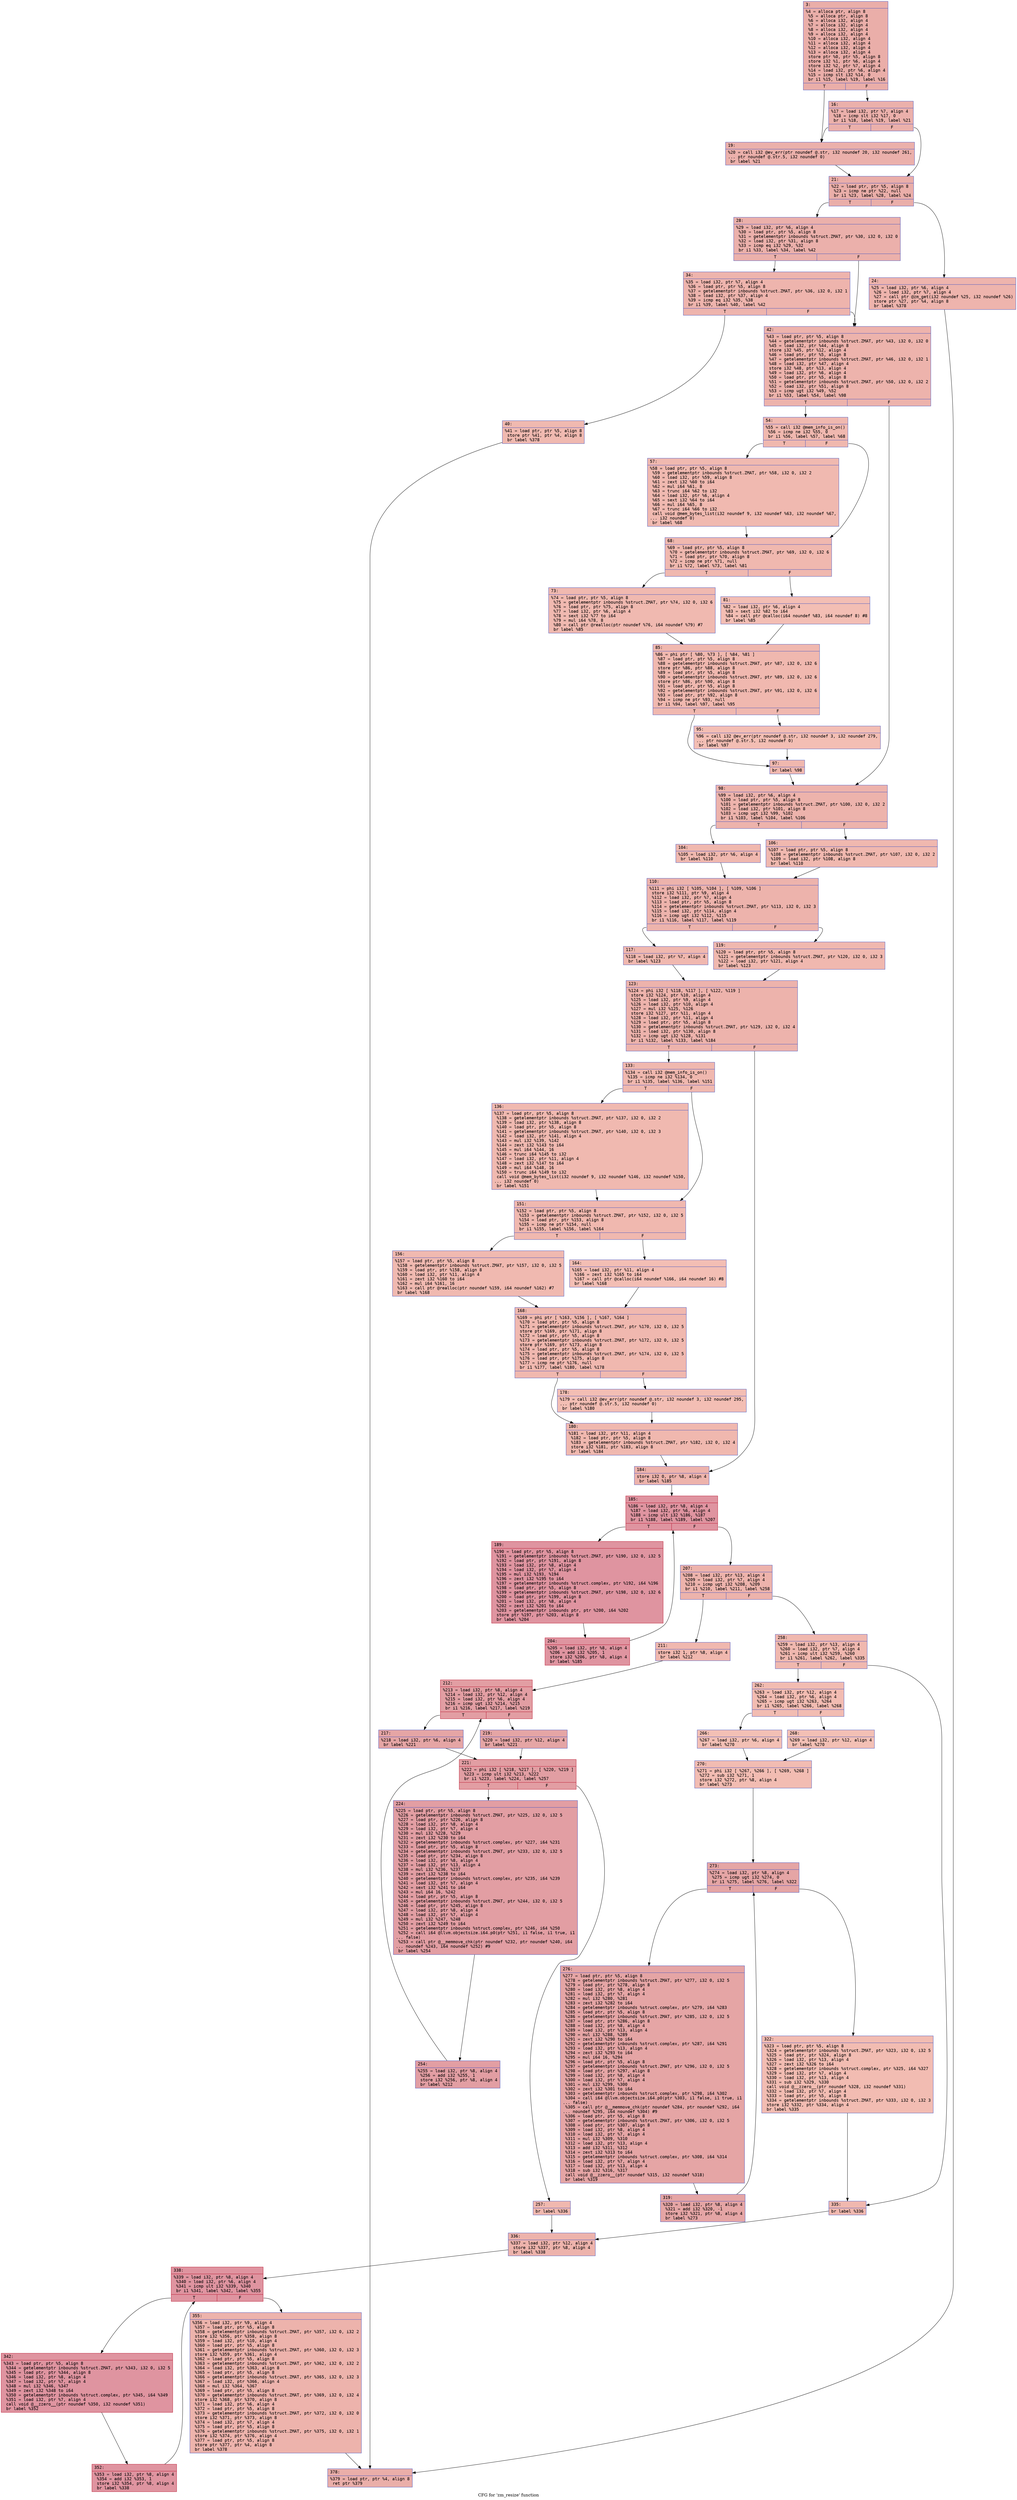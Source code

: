 digraph "CFG for 'zm_resize' function" {
	label="CFG for 'zm_resize' function";

	Node0x6000014c77f0 [shape=record,color="#3d50c3ff", style=filled, fillcolor="#d0473d70" fontname="Courier",label="{3:\l|  %4 = alloca ptr, align 8\l  %5 = alloca ptr, align 8\l  %6 = alloca i32, align 4\l  %7 = alloca i32, align 4\l  %8 = alloca i32, align 4\l  %9 = alloca i32, align 4\l  %10 = alloca i32, align 4\l  %11 = alloca i32, align 4\l  %12 = alloca i32, align 4\l  %13 = alloca i32, align 4\l  store ptr %0, ptr %5, align 8\l  store i32 %1, ptr %6, align 4\l  store i32 %2, ptr %7, align 4\l  %14 = load i32, ptr %6, align 4\l  %15 = icmp slt i32 %14, 0\l  br i1 %15, label %19, label %16\l|{<s0>T|<s1>F}}"];
	Node0x6000014c77f0:s0 -> Node0x6000014c7890[tooltip="3 -> 19\nProbability 37.50%" ];
	Node0x6000014c77f0:s1 -> Node0x6000014c7840[tooltip="3 -> 16\nProbability 62.50%" ];
	Node0x6000014c7840 [shape=record,color="#3d50c3ff", style=filled, fillcolor="#d24b4070" fontname="Courier",label="{16:\l|  %17 = load i32, ptr %7, align 4\l  %18 = icmp slt i32 %17, 0\l  br i1 %18, label %19, label %21\l|{<s0>T|<s1>F}}"];
	Node0x6000014c7840:s0 -> Node0x6000014c7890[tooltip="16 -> 19\nProbability 37.50%" ];
	Node0x6000014c7840:s1 -> Node0x6000014c78e0[tooltip="16 -> 21\nProbability 62.50%" ];
	Node0x6000014c7890 [shape=record,color="#3d50c3ff", style=filled, fillcolor="#d24b4070" fontname="Courier",label="{19:\l|  %20 = call i32 @ev_err(ptr noundef @.str, i32 noundef 20, i32 noundef 261,\l... ptr noundef @.str.5, i32 noundef 0)\l  br label %21\l}"];
	Node0x6000014c7890 -> Node0x6000014c78e0[tooltip="19 -> 21\nProbability 100.00%" ];
	Node0x6000014c78e0 [shape=record,color="#3d50c3ff", style=filled, fillcolor="#d0473d70" fontname="Courier",label="{21:\l|  %22 = load ptr, ptr %5, align 8\l  %23 = icmp ne ptr %22, null\l  br i1 %23, label %28, label %24\l|{<s0>T|<s1>F}}"];
	Node0x6000014c78e0:s0 -> Node0x6000014c7980[tooltip="21 -> 28\nProbability 62.50%" ];
	Node0x6000014c78e0:s1 -> Node0x6000014c7930[tooltip="21 -> 24\nProbability 37.50%" ];
	Node0x6000014c7930 [shape=record,color="#3d50c3ff", style=filled, fillcolor="#d8564670" fontname="Courier",label="{24:\l|  %25 = load i32, ptr %6, align 4\l  %26 = load i32, ptr %7, align 4\l  %27 = call ptr @zm_get(i32 noundef %25, i32 noundef %26)\l  store ptr %27, ptr %4, align 8\l  br label %378\l}"];
	Node0x6000014c7930 -> Node0x6000014c0af0[tooltip="24 -> 378\nProbability 100.00%" ];
	Node0x6000014c7980 [shape=record,color="#3d50c3ff", style=filled, fillcolor="#d24b4070" fontname="Courier",label="{28:\l|  %29 = load i32, ptr %6, align 4\l  %30 = load ptr, ptr %5, align 8\l  %31 = getelementptr inbounds %struct.ZMAT, ptr %30, i32 0, i32 0\l  %32 = load i32, ptr %31, align 8\l  %33 = icmp eq i32 %29, %32\l  br i1 %33, label %34, label %42\l|{<s0>T|<s1>F}}"];
	Node0x6000014c7980:s0 -> Node0x6000014c79d0[tooltip="28 -> 34\nProbability 50.00%" ];
	Node0x6000014c7980:s1 -> Node0x6000014c7a70[tooltip="28 -> 42\nProbability 50.00%" ];
	Node0x6000014c79d0 [shape=record,color="#3d50c3ff", style=filled, fillcolor="#d8564670" fontname="Courier",label="{34:\l|  %35 = load i32, ptr %7, align 4\l  %36 = load ptr, ptr %5, align 8\l  %37 = getelementptr inbounds %struct.ZMAT, ptr %36, i32 0, i32 1\l  %38 = load i32, ptr %37, align 4\l  %39 = icmp eq i32 %35, %38\l  br i1 %39, label %40, label %42\l|{<s0>T|<s1>F}}"];
	Node0x6000014c79d0:s0 -> Node0x6000014c7a20[tooltip="34 -> 40\nProbability 50.00%" ];
	Node0x6000014c79d0:s1 -> Node0x6000014c7a70[tooltip="34 -> 42\nProbability 50.00%" ];
	Node0x6000014c7a20 [shape=record,color="#3d50c3ff", style=filled, fillcolor="#de614d70" fontname="Courier",label="{40:\l|  %41 = load ptr, ptr %5, align 8\l  store ptr %41, ptr %4, align 8\l  br label %378\l}"];
	Node0x6000014c7a20 -> Node0x6000014c0af0[tooltip="40 -> 378\nProbability 100.00%" ];
	Node0x6000014c7a70 [shape=record,color="#3d50c3ff", style=filled, fillcolor="#d6524470" fontname="Courier",label="{42:\l|  %43 = load ptr, ptr %5, align 8\l  %44 = getelementptr inbounds %struct.ZMAT, ptr %43, i32 0, i32 0\l  %45 = load i32, ptr %44, align 8\l  store i32 %45, ptr %12, align 4\l  %46 = load ptr, ptr %5, align 8\l  %47 = getelementptr inbounds %struct.ZMAT, ptr %46, i32 0, i32 1\l  %48 = load i32, ptr %47, align 4\l  store i32 %48, ptr %13, align 4\l  %49 = load i32, ptr %6, align 4\l  %50 = load ptr, ptr %5, align 8\l  %51 = getelementptr inbounds %struct.ZMAT, ptr %50, i32 0, i32 2\l  %52 = load i32, ptr %51, align 8\l  %53 = icmp ugt i32 %49, %52\l  br i1 %53, label %54, label %98\l|{<s0>T|<s1>F}}"];
	Node0x6000014c7a70:s0 -> Node0x6000014c7ac0[tooltip="42 -> 54\nProbability 50.00%" ];
	Node0x6000014c7a70:s1 -> Node0x6000014c7d40[tooltip="42 -> 98\nProbability 50.00%" ];
	Node0x6000014c7ac0 [shape=record,color="#3d50c3ff", style=filled, fillcolor="#dc5d4a70" fontname="Courier",label="{54:\l|  %55 = call i32 @mem_info_is_on()\l  %56 = icmp ne i32 %55, 0\l  br i1 %56, label %57, label %68\l|{<s0>T|<s1>F}}"];
	Node0x6000014c7ac0:s0 -> Node0x6000014c7b10[tooltip="54 -> 57\nProbability 62.50%" ];
	Node0x6000014c7ac0:s1 -> Node0x6000014c7b60[tooltip="54 -> 68\nProbability 37.50%" ];
	Node0x6000014c7b10 [shape=record,color="#3d50c3ff", style=filled, fillcolor="#de614d70" fontname="Courier",label="{57:\l|  %58 = load ptr, ptr %5, align 8\l  %59 = getelementptr inbounds %struct.ZMAT, ptr %58, i32 0, i32 2\l  %60 = load i32, ptr %59, align 8\l  %61 = zext i32 %60 to i64\l  %62 = mul i64 %61, 8\l  %63 = trunc i64 %62 to i32\l  %64 = load i32, ptr %6, align 4\l  %65 = sext i32 %64 to i64\l  %66 = mul i64 %65, 8\l  %67 = trunc i64 %66 to i32\l  call void @mem_bytes_list(i32 noundef 9, i32 noundef %63, i32 noundef %67,\l... i32 noundef 0)\l  br label %68\l}"];
	Node0x6000014c7b10 -> Node0x6000014c7b60[tooltip="57 -> 68\nProbability 100.00%" ];
	Node0x6000014c7b60 [shape=record,color="#3d50c3ff", style=filled, fillcolor="#dc5d4a70" fontname="Courier",label="{68:\l|  %69 = load ptr, ptr %5, align 8\l  %70 = getelementptr inbounds %struct.ZMAT, ptr %69, i32 0, i32 6\l  %71 = load ptr, ptr %70, align 8\l  %72 = icmp ne ptr %71, null\l  br i1 %72, label %73, label %81\l|{<s0>T|<s1>F}}"];
	Node0x6000014c7b60:s0 -> Node0x6000014c7bb0[tooltip="68 -> 73\nProbability 62.50%" ];
	Node0x6000014c7b60:s1 -> Node0x6000014c7c00[tooltip="68 -> 81\nProbability 37.50%" ];
	Node0x6000014c7bb0 [shape=record,color="#3d50c3ff", style=filled, fillcolor="#de614d70" fontname="Courier",label="{73:\l|  %74 = load ptr, ptr %5, align 8\l  %75 = getelementptr inbounds %struct.ZMAT, ptr %74, i32 0, i32 6\l  %76 = load ptr, ptr %75, align 8\l  %77 = load i32, ptr %6, align 4\l  %78 = sext i32 %77 to i64\l  %79 = mul i64 %78, 8\l  %80 = call ptr @realloc(ptr noundef %76, i64 noundef %79) #7\l  br label %85\l}"];
	Node0x6000014c7bb0 -> Node0x6000014c7c50[tooltip="73 -> 85\nProbability 100.00%" ];
	Node0x6000014c7c00 [shape=record,color="#3d50c3ff", style=filled, fillcolor="#e36c5570" fontname="Courier",label="{81:\l|  %82 = load i32, ptr %6, align 4\l  %83 = sext i32 %82 to i64\l  %84 = call ptr @calloc(i64 noundef %83, i64 noundef 8) #8\l  br label %85\l}"];
	Node0x6000014c7c00 -> Node0x6000014c7c50[tooltip="81 -> 85\nProbability 100.00%" ];
	Node0x6000014c7c50 [shape=record,color="#3d50c3ff", style=filled, fillcolor="#dc5d4a70" fontname="Courier",label="{85:\l|  %86 = phi ptr [ %80, %73 ], [ %84, %81 ]\l  %87 = load ptr, ptr %5, align 8\l  %88 = getelementptr inbounds %struct.ZMAT, ptr %87, i32 0, i32 6\l  store ptr %86, ptr %88, align 8\l  %89 = load ptr, ptr %5, align 8\l  %90 = getelementptr inbounds %struct.ZMAT, ptr %89, i32 0, i32 6\l  store ptr %86, ptr %90, align 8\l  %91 = load ptr, ptr %5, align 8\l  %92 = getelementptr inbounds %struct.ZMAT, ptr %91, i32 0, i32 6\l  %93 = load ptr, ptr %92, align 8\l  %94 = icmp ne ptr %93, null\l  br i1 %94, label %97, label %95\l|{<s0>T|<s1>F}}"];
	Node0x6000014c7c50:s0 -> Node0x6000014c7cf0[tooltip="85 -> 97\nProbability 62.50%" ];
	Node0x6000014c7c50:s1 -> Node0x6000014c7ca0[tooltip="85 -> 95\nProbability 37.50%" ];
	Node0x6000014c7ca0 [shape=record,color="#3d50c3ff", style=filled, fillcolor="#e36c5570" fontname="Courier",label="{95:\l|  %96 = call i32 @ev_err(ptr noundef @.str, i32 noundef 3, i32 noundef 279,\l... ptr noundef @.str.5, i32 noundef 0)\l  br label %97\l}"];
	Node0x6000014c7ca0 -> Node0x6000014c7cf0[tooltip="95 -> 97\nProbability 100.00%" ];
	Node0x6000014c7cf0 [shape=record,color="#3d50c3ff", style=filled, fillcolor="#dc5d4a70" fontname="Courier",label="{97:\l|  br label %98\l}"];
	Node0x6000014c7cf0 -> Node0x6000014c7d40[tooltip="97 -> 98\nProbability 100.00%" ];
	Node0x6000014c7d40 [shape=record,color="#3d50c3ff", style=filled, fillcolor="#d6524470" fontname="Courier",label="{98:\l|  %99 = load i32, ptr %6, align 4\l  %100 = load ptr, ptr %5, align 8\l  %101 = getelementptr inbounds %struct.ZMAT, ptr %100, i32 0, i32 2\l  %102 = load i32, ptr %101, align 8\l  %103 = icmp ugt i32 %99, %102\l  br i1 %103, label %104, label %106\l|{<s0>T|<s1>F}}"];
	Node0x6000014c7d40:s0 -> Node0x6000014c7d90[tooltip="98 -> 104\nProbability 50.00%" ];
	Node0x6000014c7d40:s1 -> Node0x6000014c7de0[tooltip="98 -> 106\nProbability 50.00%" ];
	Node0x6000014c7d90 [shape=record,color="#3d50c3ff", style=filled, fillcolor="#dc5d4a70" fontname="Courier",label="{104:\l|  %105 = load i32, ptr %6, align 4\l  br label %110\l}"];
	Node0x6000014c7d90 -> Node0x6000014c7e30[tooltip="104 -> 110\nProbability 100.00%" ];
	Node0x6000014c7de0 [shape=record,color="#3d50c3ff", style=filled, fillcolor="#dc5d4a70" fontname="Courier",label="{106:\l|  %107 = load ptr, ptr %5, align 8\l  %108 = getelementptr inbounds %struct.ZMAT, ptr %107, i32 0, i32 2\l  %109 = load i32, ptr %108, align 8\l  br label %110\l}"];
	Node0x6000014c7de0 -> Node0x6000014c7e30[tooltip="106 -> 110\nProbability 100.00%" ];
	Node0x6000014c7e30 [shape=record,color="#3d50c3ff", style=filled, fillcolor="#d6524470" fontname="Courier",label="{110:\l|  %111 = phi i32 [ %105, %104 ], [ %109, %106 ]\l  store i32 %111, ptr %9, align 4\l  %112 = load i32, ptr %7, align 4\l  %113 = load ptr, ptr %5, align 8\l  %114 = getelementptr inbounds %struct.ZMAT, ptr %113, i32 0, i32 3\l  %115 = load i32, ptr %114, align 4\l  %116 = icmp ugt i32 %112, %115\l  br i1 %116, label %117, label %119\l|{<s0>T|<s1>F}}"];
	Node0x6000014c7e30:s0 -> Node0x6000014c7e80[tooltip="110 -> 117\nProbability 50.00%" ];
	Node0x6000014c7e30:s1 -> Node0x6000014c7ed0[tooltip="110 -> 119\nProbability 50.00%" ];
	Node0x6000014c7e80 [shape=record,color="#3d50c3ff", style=filled, fillcolor="#dc5d4a70" fontname="Courier",label="{117:\l|  %118 = load i32, ptr %7, align 4\l  br label %123\l}"];
	Node0x6000014c7e80 -> Node0x6000014c7f20[tooltip="117 -> 123\nProbability 100.00%" ];
	Node0x6000014c7ed0 [shape=record,color="#3d50c3ff", style=filled, fillcolor="#dc5d4a70" fontname="Courier",label="{119:\l|  %120 = load ptr, ptr %5, align 8\l  %121 = getelementptr inbounds %struct.ZMAT, ptr %120, i32 0, i32 3\l  %122 = load i32, ptr %121, align 4\l  br label %123\l}"];
	Node0x6000014c7ed0 -> Node0x6000014c7f20[tooltip="119 -> 123\nProbability 100.00%" ];
	Node0x6000014c7f20 [shape=record,color="#3d50c3ff", style=filled, fillcolor="#d6524470" fontname="Courier",label="{123:\l|  %124 = phi i32 [ %118, %117 ], [ %122, %119 ]\l  store i32 %124, ptr %10, align 4\l  %125 = load i32, ptr %9, align 4\l  %126 = load i32, ptr %10, align 4\l  %127 = mul i32 %125, %126\l  store i32 %127, ptr %11, align 4\l  %128 = load i32, ptr %11, align 4\l  %129 = load ptr, ptr %5, align 8\l  %130 = getelementptr inbounds %struct.ZMAT, ptr %129, i32 0, i32 4\l  %131 = load i32, ptr %130, align 8\l  %132 = icmp ugt i32 %128, %131\l  br i1 %132, label %133, label %184\l|{<s0>T|<s1>F}}"];
	Node0x6000014c7f20:s0 -> Node0x6000014c7f70[tooltip="123 -> 133\nProbability 50.00%" ];
	Node0x6000014c7f20:s1 -> Node0x6000014c0230[tooltip="123 -> 184\nProbability 50.00%" ];
	Node0x6000014c7f70 [shape=record,color="#3d50c3ff", style=filled, fillcolor="#dc5d4a70" fontname="Courier",label="{133:\l|  %134 = call i32 @mem_info_is_on()\l  %135 = icmp ne i32 %134, 0\l  br i1 %135, label %136, label %151\l|{<s0>T|<s1>F}}"];
	Node0x6000014c7f70:s0 -> Node0x6000014c0000[tooltip="133 -> 136\nProbability 62.50%" ];
	Node0x6000014c7f70:s1 -> Node0x6000014c0050[tooltip="133 -> 151\nProbability 37.50%" ];
	Node0x6000014c0000 [shape=record,color="#3d50c3ff", style=filled, fillcolor="#de614d70" fontname="Courier",label="{136:\l|  %137 = load ptr, ptr %5, align 8\l  %138 = getelementptr inbounds %struct.ZMAT, ptr %137, i32 0, i32 2\l  %139 = load i32, ptr %138, align 8\l  %140 = load ptr, ptr %5, align 8\l  %141 = getelementptr inbounds %struct.ZMAT, ptr %140, i32 0, i32 3\l  %142 = load i32, ptr %141, align 4\l  %143 = mul i32 %139, %142\l  %144 = zext i32 %143 to i64\l  %145 = mul i64 %144, 16\l  %146 = trunc i64 %145 to i32\l  %147 = load i32, ptr %11, align 4\l  %148 = zext i32 %147 to i64\l  %149 = mul i64 %148, 16\l  %150 = trunc i64 %149 to i32\l  call void @mem_bytes_list(i32 noundef 9, i32 noundef %146, i32 noundef %150,\l... i32 noundef 0)\l  br label %151\l}"];
	Node0x6000014c0000 -> Node0x6000014c0050[tooltip="136 -> 151\nProbability 100.00%" ];
	Node0x6000014c0050 [shape=record,color="#3d50c3ff", style=filled, fillcolor="#dc5d4a70" fontname="Courier",label="{151:\l|  %152 = load ptr, ptr %5, align 8\l  %153 = getelementptr inbounds %struct.ZMAT, ptr %152, i32 0, i32 5\l  %154 = load ptr, ptr %153, align 8\l  %155 = icmp ne ptr %154, null\l  br i1 %155, label %156, label %164\l|{<s0>T|<s1>F}}"];
	Node0x6000014c0050:s0 -> Node0x6000014c00a0[tooltip="151 -> 156\nProbability 62.50%" ];
	Node0x6000014c0050:s1 -> Node0x6000014c00f0[tooltip="151 -> 164\nProbability 37.50%" ];
	Node0x6000014c00a0 [shape=record,color="#3d50c3ff", style=filled, fillcolor="#de614d70" fontname="Courier",label="{156:\l|  %157 = load ptr, ptr %5, align 8\l  %158 = getelementptr inbounds %struct.ZMAT, ptr %157, i32 0, i32 5\l  %159 = load ptr, ptr %158, align 8\l  %160 = load i32, ptr %11, align 4\l  %161 = zext i32 %160 to i64\l  %162 = mul i64 %161, 16\l  %163 = call ptr @realloc(ptr noundef %159, i64 noundef %162) #7\l  br label %168\l}"];
	Node0x6000014c00a0 -> Node0x6000014c0140[tooltip="156 -> 168\nProbability 100.00%" ];
	Node0x6000014c00f0 [shape=record,color="#3d50c3ff", style=filled, fillcolor="#e36c5570" fontname="Courier",label="{164:\l|  %165 = load i32, ptr %11, align 4\l  %166 = zext i32 %165 to i64\l  %167 = call ptr @calloc(i64 noundef %166, i64 noundef 16) #8\l  br label %168\l}"];
	Node0x6000014c00f0 -> Node0x6000014c0140[tooltip="164 -> 168\nProbability 100.00%" ];
	Node0x6000014c0140 [shape=record,color="#3d50c3ff", style=filled, fillcolor="#dc5d4a70" fontname="Courier",label="{168:\l|  %169 = phi ptr [ %163, %156 ], [ %167, %164 ]\l  %170 = load ptr, ptr %5, align 8\l  %171 = getelementptr inbounds %struct.ZMAT, ptr %170, i32 0, i32 5\l  store ptr %169, ptr %171, align 8\l  %172 = load ptr, ptr %5, align 8\l  %173 = getelementptr inbounds %struct.ZMAT, ptr %172, i32 0, i32 5\l  store ptr %169, ptr %173, align 8\l  %174 = load ptr, ptr %5, align 8\l  %175 = getelementptr inbounds %struct.ZMAT, ptr %174, i32 0, i32 5\l  %176 = load ptr, ptr %175, align 8\l  %177 = icmp ne ptr %176, null\l  br i1 %177, label %180, label %178\l|{<s0>T|<s1>F}}"];
	Node0x6000014c0140:s0 -> Node0x6000014c01e0[tooltip="168 -> 180\nProbability 62.50%" ];
	Node0x6000014c0140:s1 -> Node0x6000014c0190[tooltip="168 -> 178\nProbability 37.50%" ];
	Node0x6000014c0190 [shape=record,color="#3d50c3ff", style=filled, fillcolor="#e36c5570" fontname="Courier",label="{178:\l|  %179 = call i32 @ev_err(ptr noundef @.str, i32 noundef 3, i32 noundef 295,\l... ptr noundef @.str.5, i32 noundef 0)\l  br label %180\l}"];
	Node0x6000014c0190 -> Node0x6000014c01e0[tooltip="178 -> 180\nProbability 100.00%" ];
	Node0x6000014c01e0 [shape=record,color="#3d50c3ff", style=filled, fillcolor="#dc5d4a70" fontname="Courier",label="{180:\l|  %181 = load i32, ptr %11, align 4\l  %182 = load ptr, ptr %5, align 8\l  %183 = getelementptr inbounds %struct.ZMAT, ptr %182, i32 0, i32 4\l  store i32 %181, ptr %183, align 8\l  br label %184\l}"];
	Node0x6000014c01e0 -> Node0x6000014c0230[tooltip="180 -> 184\nProbability 100.00%" ];
	Node0x6000014c0230 [shape=record,color="#3d50c3ff", style=filled, fillcolor="#d6524470" fontname="Courier",label="{184:\l|  store i32 0, ptr %8, align 4\l  br label %185\l}"];
	Node0x6000014c0230 -> Node0x6000014c0280[tooltip="184 -> 185\nProbability 100.00%" ];
	Node0x6000014c0280 [shape=record,color="#b70d28ff", style=filled, fillcolor="#b70d2870" fontname="Courier",label="{185:\l|  %186 = load i32, ptr %8, align 4\l  %187 = load i32, ptr %6, align 4\l  %188 = icmp ult i32 %186, %187\l  br i1 %188, label %189, label %207\l|{<s0>T|<s1>F}}"];
	Node0x6000014c0280:s0 -> Node0x6000014c02d0[tooltip="185 -> 189\nProbability 96.88%" ];
	Node0x6000014c0280:s1 -> Node0x6000014c0370[tooltip="185 -> 207\nProbability 3.12%" ];
	Node0x6000014c02d0 [shape=record,color="#b70d28ff", style=filled, fillcolor="#b70d2870" fontname="Courier",label="{189:\l|  %190 = load ptr, ptr %5, align 8\l  %191 = getelementptr inbounds %struct.ZMAT, ptr %190, i32 0, i32 5\l  %192 = load ptr, ptr %191, align 8\l  %193 = load i32, ptr %8, align 4\l  %194 = load i32, ptr %7, align 4\l  %195 = mul i32 %193, %194\l  %196 = zext i32 %195 to i64\l  %197 = getelementptr inbounds %struct.complex, ptr %192, i64 %196\l  %198 = load ptr, ptr %5, align 8\l  %199 = getelementptr inbounds %struct.ZMAT, ptr %198, i32 0, i32 6\l  %200 = load ptr, ptr %199, align 8\l  %201 = load i32, ptr %8, align 4\l  %202 = zext i32 %201 to i64\l  %203 = getelementptr inbounds ptr, ptr %200, i64 %202\l  store ptr %197, ptr %203, align 8\l  br label %204\l}"];
	Node0x6000014c02d0 -> Node0x6000014c0320[tooltip="189 -> 204\nProbability 100.00%" ];
	Node0x6000014c0320 [shape=record,color="#b70d28ff", style=filled, fillcolor="#b70d2870" fontname="Courier",label="{204:\l|  %205 = load i32, ptr %8, align 4\l  %206 = add i32 %205, 1\l  store i32 %206, ptr %8, align 4\l  br label %185\l}"];
	Node0x6000014c0320 -> Node0x6000014c0280[tooltip="204 -> 185\nProbability 100.00%" ];
	Node0x6000014c0370 [shape=record,color="#3d50c3ff", style=filled, fillcolor="#d6524470" fontname="Courier",label="{207:\l|  %208 = load i32, ptr %13, align 4\l  %209 = load i32, ptr %7, align 4\l  %210 = icmp ugt i32 %208, %209\l  br i1 %210, label %211, label %258\l|{<s0>T|<s1>F}}"];
	Node0x6000014c0370:s0 -> Node0x6000014c03c0[tooltip="207 -> 211\nProbability 50.00%" ];
	Node0x6000014c0370:s1 -> Node0x6000014c0640[tooltip="207 -> 258\nProbability 50.00%" ];
	Node0x6000014c03c0 [shape=record,color="#3d50c3ff", style=filled, fillcolor="#dc5d4a70" fontname="Courier",label="{211:\l|  store i32 1, ptr %8, align 4\l  br label %212\l}"];
	Node0x6000014c03c0 -> Node0x6000014c0410[tooltip="211 -> 212\nProbability 100.00%" ];
	Node0x6000014c0410 [shape=record,color="#b70d28ff", style=filled, fillcolor="#be242e70" fontname="Courier",label="{212:\l|  %213 = load i32, ptr %8, align 4\l  %214 = load i32, ptr %12, align 4\l  %215 = load i32, ptr %6, align 4\l  %216 = icmp ugt i32 %214, %215\l  br i1 %216, label %217, label %219\l|{<s0>T|<s1>F}}"];
	Node0x6000014c0410:s0 -> Node0x6000014c0460[tooltip="212 -> 217\nProbability 50.00%" ];
	Node0x6000014c0410:s1 -> Node0x6000014c04b0[tooltip="212 -> 219\nProbability 50.00%" ];
	Node0x6000014c0460 [shape=record,color="#3d50c3ff", style=filled, fillcolor="#c5333470" fontname="Courier",label="{217:\l|  %218 = load i32, ptr %6, align 4\l  br label %221\l}"];
	Node0x6000014c0460 -> Node0x6000014c0500[tooltip="217 -> 221\nProbability 100.00%" ];
	Node0x6000014c04b0 [shape=record,color="#3d50c3ff", style=filled, fillcolor="#c5333470" fontname="Courier",label="{219:\l|  %220 = load i32, ptr %12, align 4\l  br label %221\l}"];
	Node0x6000014c04b0 -> Node0x6000014c0500[tooltip="219 -> 221\nProbability 100.00%" ];
	Node0x6000014c0500 [shape=record,color="#b70d28ff", style=filled, fillcolor="#be242e70" fontname="Courier",label="{221:\l|  %222 = phi i32 [ %218, %217 ], [ %220, %219 ]\l  %223 = icmp ult i32 %213, %222\l  br i1 %223, label %224, label %257\l|{<s0>T|<s1>F}}"];
	Node0x6000014c0500:s0 -> Node0x6000014c0550[tooltip="221 -> 224\nProbability 96.88%" ];
	Node0x6000014c0500:s1 -> Node0x6000014c05f0[tooltip="221 -> 257\nProbability 3.12%" ];
	Node0x6000014c0550 [shape=record,color="#3d50c3ff", style=filled, fillcolor="#be242e70" fontname="Courier",label="{224:\l|  %225 = load ptr, ptr %5, align 8\l  %226 = getelementptr inbounds %struct.ZMAT, ptr %225, i32 0, i32 5\l  %227 = load ptr, ptr %226, align 8\l  %228 = load i32, ptr %8, align 4\l  %229 = load i32, ptr %7, align 4\l  %230 = mul i32 %228, %229\l  %231 = zext i32 %230 to i64\l  %232 = getelementptr inbounds %struct.complex, ptr %227, i64 %231\l  %233 = load ptr, ptr %5, align 8\l  %234 = getelementptr inbounds %struct.ZMAT, ptr %233, i32 0, i32 5\l  %235 = load ptr, ptr %234, align 8\l  %236 = load i32, ptr %8, align 4\l  %237 = load i32, ptr %13, align 4\l  %238 = mul i32 %236, %237\l  %239 = zext i32 %238 to i64\l  %240 = getelementptr inbounds %struct.complex, ptr %235, i64 %239\l  %241 = load i32, ptr %7, align 4\l  %242 = sext i32 %241 to i64\l  %243 = mul i64 16, %242\l  %244 = load ptr, ptr %5, align 8\l  %245 = getelementptr inbounds %struct.ZMAT, ptr %244, i32 0, i32 5\l  %246 = load ptr, ptr %245, align 8\l  %247 = load i32, ptr %8, align 4\l  %248 = load i32, ptr %7, align 4\l  %249 = mul i32 %247, %248\l  %250 = zext i32 %249 to i64\l  %251 = getelementptr inbounds %struct.complex, ptr %246, i64 %250\l  %252 = call i64 @llvm.objectsize.i64.p0(ptr %251, i1 false, i1 true, i1\l... false)\l  %253 = call ptr @__memmove_chk(ptr noundef %232, ptr noundef %240, i64\l... noundef %243, i64 noundef %252) #9\l  br label %254\l}"];
	Node0x6000014c0550 -> Node0x6000014c05a0[tooltip="224 -> 254\nProbability 100.00%" ];
	Node0x6000014c05a0 [shape=record,color="#3d50c3ff", style=filled, fillcolor="#be242e70" fontname="Courier",label="{254:\l|  %255 = load i32, ptr %8, align 4\l  %256 = add i32 %255, 1\l  store i32 %256, ptr %8, align 4\l  br label %212\l}"];
	Node0x6000014c05a0 -> Node0x6000014c0410[tooltip="254 -> 212\nProbability 100.00%" ];
	Node0x6000014c05f0 [shape=record,color="#3d50c3ff", style=filled, fillcolor="#dc5d4a70" fontname="Courier",label="{257:\l|  br label %336\l}"];
	Node0x6000014c05f0 -> Node0x6000014c0960[tooltip="257 -> 336\nProbability 100.00%" ];
	Node0x6000014c0640 [shape=record,color="#3d50c3ff", style=filled, fillcolor="#dc5d4a70" fontname="Courier",label="{258:\l|  %259 = load i32, ptr %13, align 4\l  %260 = load i32, ptr %7, align 4\l  %261 = icmp ult i32 %259, %260\l  br i1 %261, label %262, label %335\l|{<s0>T|<s1>F}}"];
	Node0x6000014c0640:s0 -> Node0x6000014c0690[tooltip="258 -> 262\nProbability 50.00%" ];
	Node0x6000014c0640:s1 -> Node0x6000014c0910[tooltip="258 -> 335\nProbability 50.00%" ];
	Node0x6000014c0690 [shape=record,color="#3d50c3ff", style=filled, fillcolor="#e1675170" fontname="Courier",label="{262:\l|  %263 = load i32, ptr %12, align 4\l  %264 = load i32, ptr %6, align 4\l  %265 = icmp ugt i32 %263, %264\l  br i1 %265, label %266, label %268\l|{<s0>T|<s1>F}}"];
	Node0x6000014c0690:s0 -> Node0x6000014c06e0[tooltip="262 -> 266\nProbability 50.00%" ];
	Node0x6000014c0690:s1 -> Node0x6000014c0730[tooltip="262 -> 268\nProbability 50.00%" ];
	Node0x6000014c06e0 [shape=record,color="#3d50c3ff", style=filled, fillcolor="#e5705870" fontname="Courier",label="{266:\l|  %267 = load i32, ptr %6, align 4\l  br label %270\l}"];
	Node0x6000014c06e0 -> Node0x6000014c0780[tooltip="266 -> 270\nProbability 100.00%" ];
	Node0x6000014c0730 [shape=record,color="#3d50c3ff", style=filled, fillcolor="#e5705870" fontname="Courier",label="{268:\l|  %269 = load i32, ptr %12, align 4\l  br label %270\l}"];
	Node0x6000014c0730 -> Node0x6000014c0780[tooltip="268 -> 270\nProbability 100.00%" ];
	Node0x6000014c0780 [shape=record,color="#3d50c3ff", style=filled, fillcolor="#e1675170" fontname="Courier",label="{270:\l|  %271 = phi i32 [ %267, %266 ], [ %269, %268 ]\l  %272 = sub i32 %271, 1\l  store i32 %272, ptr %8, align 4\l  br label %273\l}"];
	Node0x6000014c0780 -> Node0x6000014c07d0[tooltip="270 -> 273\nProbability 100.00%" ];
	Node0x6000014c07d0 [shape=record,color="#3d50c3ff", style=filled, fillcolor="#c5333470" fontname="Courier",label="{273:\l|  %274 = load i32, ptr %8, align 4\l  %275 = icmp ugt i32 %274, 0\l  br i1 %275, label %276, label %322\l|{<s0>T|<s1>F}}"];
	Node0x6000014c07d0:s0 -> Node0x6000014c0820[tooltip="273 -> 276\nProbability 96.88%" ];
	Node0x6000014c07d0:s1 -> Node0x6000014c08c0[tooltip="273 -> 322\nProbability 3.12%" ];
	Node0x6000014c0820 [shape=record,color="#3d50c3ff", style=filled, fillcolor="#c5333470" fontname="Courier",label="{276:\l|  %277 = load ptr, ptr %5, align 8\l  %278 = getelementptr inbounds %struct.ZMAT, ptr %277, i32 0, i32 5\l  %279 = load ptr, ptr %278, align 8\l  %280 = load i32, ptr %8, align 4\l  %281 = load i32, ptr %7, align 4\l  %282 = mul i32 %280, %281\l  %283 = zext i32 %282 to i64\l  %284 = getelementptr inbounds %struct.complex, ptr %279, i64 %283\l  %285 = load ptr, ptr %5, align 8\l  %286 = getelementptr inbounds %struct.ZMAT, ptr %285, i32 0, i32 5\l  %287 = load ptr, ptr %286, align 8\l  %288 = load i32, ptr %8, align 4\l  %289 = load i32, ptr %13, align 4\l  %290 = mul i32 %288, %289\l  %291 = zext i32 %290 to i64\l  %292 = getelementptr inbounds %struct.complex, ptr %287, i64 %291\l  %293 = load i32, ptr %13, align 4\l  %294 = zext i32 %293 to i64\l  %295 = mul i64 16, %294\l  %296 = load ptr, ptr %5, align 8\l  %297 = getelementptr inbounds %struct.ZMAT, ptr %296, i32 0, i32 5\l  %298 = load ptr, ptr %297, align 8\l  %299 = load i32, ptr %8, align 4\l  %300 = load i32, ptr %7, align 4\l  %301 = mul i32 %299, %300\l  %302 = zext i32 %301 to i64\l  %303 = getelementptr inbounds %struct.complex, ptr %298, i64 %302\l  %304 = call i64 @llvm.objectsize.i64.p0(ptr %303, i1 false, i1 true, i1\l... false)\l  %305 = call ptr @__memmove_chk(ptr noundef %284, ptr noundef %292, i64\l... noundef %295, i64 noundef %304) #9\l  %306 = load ptr, ptr %5, align 8\l  %307 = getelementptr inbounds %struct.ZMAT, ptr %306, i32 0, i32 5\l  %308 = load ptr, ptr %307, align 8\l  %309 = load i32, ptr %8, align 4\l  %310 = load i32, ptr %7, align 4\l  %311 = mul i32 %309, %310\l  %312 = load i32, ptr %13, align 4\l  %313 = add i32 %311, %312\l  %314 = zext i32 %313 to i64\l  %315 = getelementptr inbounds %struct.complex, ptr %308, i64 %314\l  %316 = load i32, ptr %7, align 4\l  %317 = load i32, ptr %13, align 4\l  %318 = sub i32 %316, %317\l  call void @__zzero__(ptr noundef %315, i32 noundef %318)\l  br label %319\l}"];
	Node0x6000014c0820 -> Node0x6000014c0870[tooltip="276 -> 319\nProbability 100.00%" ];
	Node0x6000014c0870 [shape=record,color="#3d50c3ff", style=filled, fillcolor="#c5333470" fontname="Courier",label="{319:\l|  %320 = load i32, ptr %8, align 4\l  %321 = add i32 %320, -1\l  store i32 %321, ptr %8, align 4\l  br label %273\l}"];
	Node0x6000014c0870 -> Node0x6000014c07d0[tooltip="319 -> 273\nProbability 100.00%" ];
	Node0x6000014c08c0 [shape=record,color="#3d50c3ff", style=filled, fillcolor="#e1675170" fontname="Courier",label="{322:\l|  %323 = load ptr, ptr %5, align 8\l  %324 = getelementptr inbounds %struct.ZMAT, ptr %323, i32 0, i32 5\l  %325 = load ptr, ptr %324, align 8\l  %326 = load i32, ptr %13, align 4\l  %327 = zext i32 %326 to i64\l  %328 = getelementptr inbounds %struct.complex, ptr %325, i64 %327\l  %329 = load i32, ptr %7, align 4\l  %330 = load i32, ptr %13, align 4\l  %331 = sub i32 %329, %330\l  call void @__zzero__(ptr noundef %328, i32 noundef %331)\l  %332 = load i32, ptr %7, align 4\l  %333 = load ptr, ptr %5, align 8\l  %334 = getelementptr inbounds %struct.ZMAT, ptr %333, i32 0, i32 3\l  store i32 %332, ptr %334, align 4\l  br label %335\l}"];
	Node0x6000014c08c0 -> Node0x6000014c0910[tooltip="322 -> 335\nProbability 100.00%" ];
	Node0x6000014c0910 [shape=record,color="#3d50c3ff", style=filled, fillcolor="#dc5d4a70" fontname="Courier",label="{335:\l|  br label %336\l}"];
	Node0x6000014c0910 -> Node0x6000014c0960[tooltip="335 -> 336\nProbability 100.00%" ];
	Node0x6000014c0960 [shape=record,color="#3d50c3ff", style=filled, fillcolor="#d6524470" fontname="Courier",label="{336:\l|  %337 = load i32, ptr %12, align 4\l  store i32 %337, ptr %8, align 4\l  br label %338\l}"];
	Node0x6000014c0960 -> Node0x6000014c09b0[tooltip="336 -> 338\nProbability 100.00%" ];
	Node0x6000014c09b0 [shape=record,color="#b70d28ff", style=filled, fillcolor="#b70d2870" fontname="Courier",label="{338:\l|  %339 = load i32, ptr %8, align 4\l  %340 = load i32, ptr %6, align 4\l  %341 = icmp ult i32 %339, %340\l  br i1 %341, label %342, label %355\l|{<s0>T|<s1>F}}"];
	Node0x6000014c09b0:s0 -> Node0x6000014c0a00[tooltip="338 -> 342\nProbability 96.88%" ];
	Node0x6000014c09b0:s1 -> Node0x6000014c0aa0[tooltip="338 -> 355\nProbability 3.12%" ];
	Node0x6000014c0a00 [shape=record,color="#b70d28ff", style=filled, fillcolor="#b70d2870" fontname="Courier",label="{342:\l|  %343 = load ptr, ptr %5, align 8\l  %344 = getelementptr inbounds %struct.ZMAT, ptr %343, i32 0, i32 5\l  %345 = load ptr, ptr %344, align 8\l  %346 = load i32, ptr %8, align 4\l  %347 = load i32, ptr %7, align 4\l  %348 = mul i32 %346, %347\l  %349 = zext i32 %348 to i64\l  %350 = getelementptr inbounds %struct.complex, ptr %345, i64 %349\l  %351 = load i32, ptr %7, align 4\l  call void @__zzero__(ptr noundef %350, i32 noundef %351)\l  br label %352\l}"];
	Node0x6000014c0a00 -> Node0x6000014c0a50[tooltip="342 -> 352\nProbability 100.00%" ];
	Node0x6000014c0a50 [shape=record,color="#b70d28ff", style=filled, fillcolor="#b70d2870" fontname="Courier",label="{352:\l|  %353 = load i32, ptr %8, align 4\l  %354 = add i32 %353, 1\l  store i32 %354, ptr %8, align 4\l  br label %338\l}"];
	Node0x6000014c0a50 -> Node0x6000014c09b0[tooltip="352 -> 338\nProbability 100.00%" ];
	Node0x6000014c0aa0 [shape=record,color="#3d50c3ff", style=filled, fillcolor="#d6524470" fontname="Courier",label="{355:\l|  %356 = load i32, ptr %9, align 4\l  %357 = load ptr, ptr %5, align 8\l  %358 = getelementptr inbounds %struct.ZMAT, ptr %357, i32 0, i32 2\l  store i32 %356, ptr %358, align 8\l  %359 = load i32, ptr %10, align 4\l  %360 = load ptr, ptr %5, align 8\l  %361 = getelementptr inbounds %struct.ZMAT, ptr %360, i32 0, i32 3\l  store i32 %359, ptr %361, align 4\l  %362 = load ptr, ptr %5, align 8\l  %363 = getelementptr inbounds %struct.ZMAT, ptr %362, i32 0, i32 2\l  %364 = load i32, ptr %363, align 8\l  %365 = load ptr, ptr %5, align 8\l  %366 = getelementptr inbounds %struct.ZMAT, ptr %365, i32 0, i32 3\l  %367 = load i32, ptr %366, align 4\l  %368 = mul i32 %364, %367\l  %369 = load ptr, ptr %5, align 8\l  %370 = getelementptr inbounds %struct.ZMAT, ptr %369, i32 0, i32 4\l  store i32 %368, ptr %370, align 8\l  %371 = load i32, ptr %6, align 4\l  %372 = load ptr, ptr %5, align 8\l  %373 = getelementptr inbounds %struct.ZMAT, ptr %372, i32 0, i32 0\l  store i32 %371, ptr %373, align 8\l  %374 = load i32, ptr %7, align 4\l  %375 = load ptr, ptr %5, align 8\l  %376 = getelementptr inbounds %struct.ZMAT, ptr %375, i32 0, i32 1\l  store i32 %374, ptr %376, align 4\l  %377 = load ptr, ptr %5, align 8\l  store ptr %377, ptr %4, align 8\l  br label %378\l}"];
	Node0x6000014c0aa0 -> Node0x6000014c0af0[tooltip="355 -> 378\nProbability 100.00%" ];
	Node0x6000014c0af0 [shape=record,color="#3d50c3ff", style=filled, fillcolor="#d0473d70" fontname="Courier",label="{378:\l|  %379 = load ptr, ptr %4, align 8\l  ret ptr %379\l}"];
}

